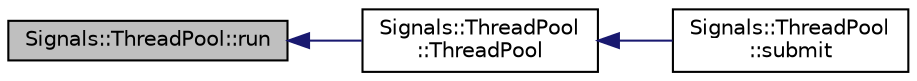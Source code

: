 digraph "Signals::ThreadPool::run"
{
 // INTERACTIVE_SVG=YES
  edge [fontname="Helvetica",fontsize="10",labelfontname="Helvetica",labelfontsize="10"];
  node [fontname="Helvetica",fontsize="10",shape=record];
  rankdir="LR";
  Node1 [label="Signals::ThreadPool::run",height=0.2,width=0.4,color="black", fillcolor="grey75", style="filled", fontcolor="black"];
  Node1 -> Node2 [dir="back",color="midnightblue",fontsize="10",style="solid",fontname="Helvetica"];
  Node2 [label="Signals::ThreadPool\l::ThreadPool",height=0.2,width=0.4,color="black", fillcolor="white", style="filled",URL="$class_signals_1_1_thread_pool.html#a61716c65b903065b76ba6d8aa17bcd97"];
  Node2 -> Node3 [dir="back",color="midnightblue",fontsize="10",style="solid",fontname="Helvetica"];
  Node3 [label="Signals::ThreadPool\l::submit",height=0.2,width=0.4,color="black", fillcolor="white", style="filled",URL="$class_signals_1_1_thread_pool.html#adc28ee1ca97af3cb1dc57b8fd08c5c27"];
}
